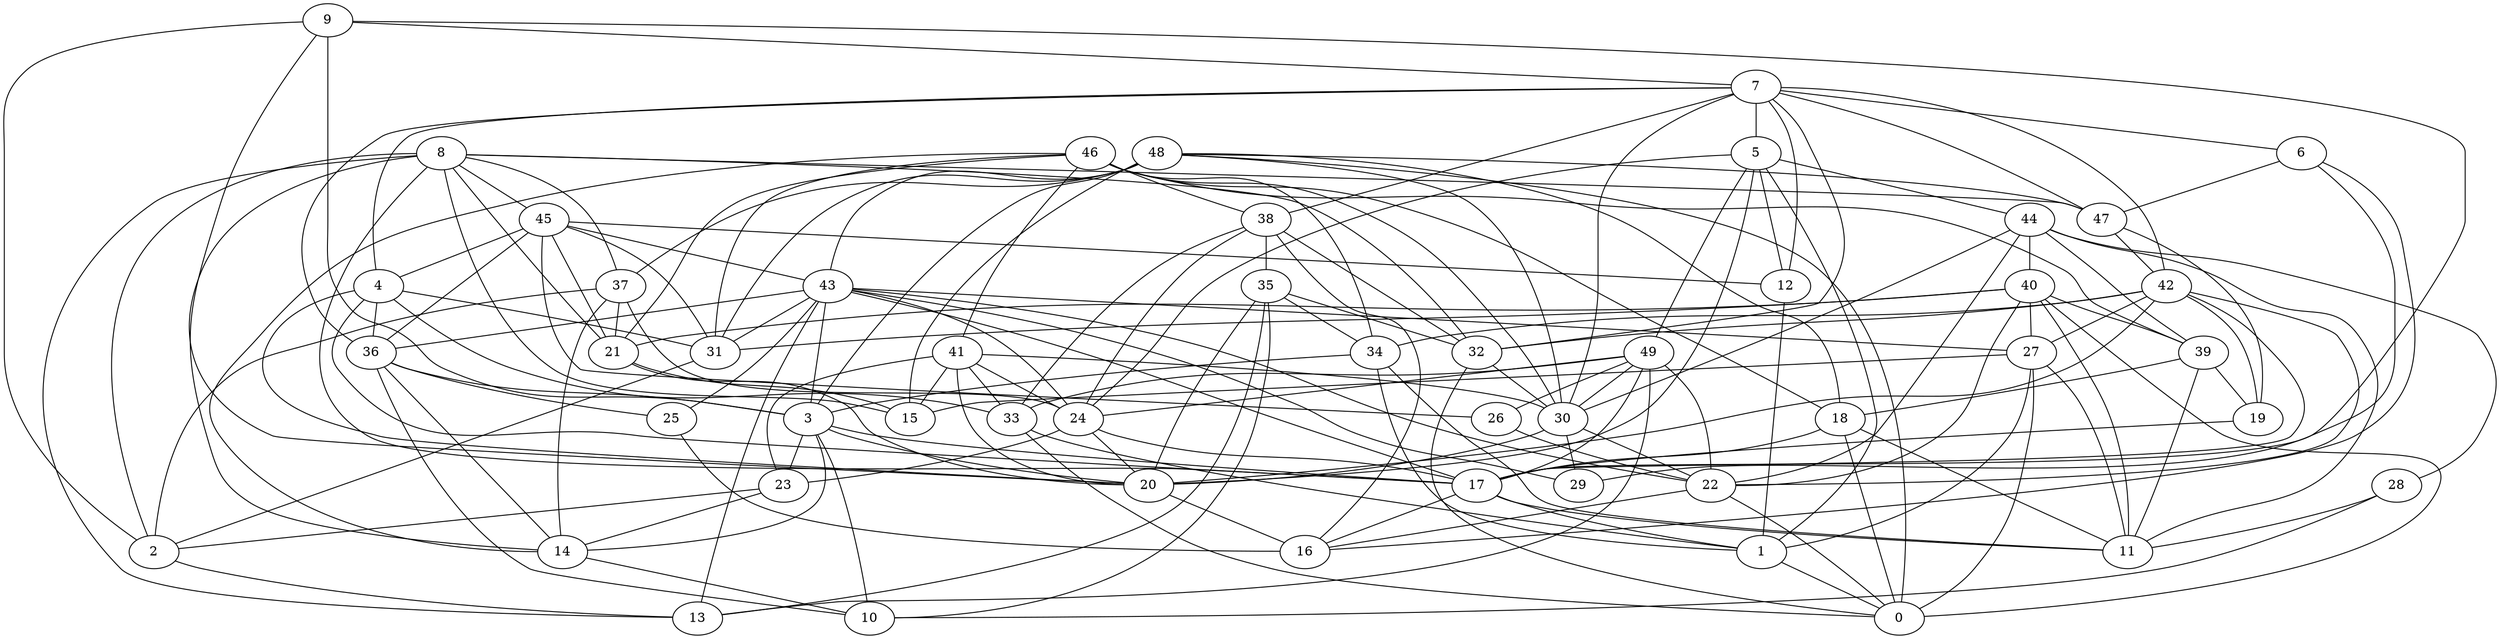 digraph GG_graph {

subgraph G_graph {
edge [color = black]
"24" -> "17" [dir = none]
"26" -> "22" [dir = none]
"5" -> "24" [dir = none]
"5" -> "49" [dir = none]
"5" -> "44" [dir = none]
"33" -> "0" [dir = none]
"42" -> "27" [dir = none]
"42" -> "17" [dir = none]
"49" -> "17" [dir = none]
"49" -> "33" [dir = none]
"49" -> "22" [dir = none]
"49" -> "30" [dir = none]
"39" -> "18" [dir = none]
"36" -> "25" [dir = none]
"36" -> "10" [dir = none]
"1" -> "0" [dir = none]
"7" -> "12" [dir = none]
"7" -> "36" [dir = none]
"7" -> "47" [dir = none]
"7" -> "4" [dir = none]
"7" -> "32" [dir = none]
"7" -> "6" [dir = none]
"7" -> "38" [dir = none]
"46" -> "14" [dir = none]
"46" -> "39" [dir = none]
"46" -> "30" [dir = none]
"46" -> "18" [dir = none]
"46" -> "41" [dir = none]
"41" -> "24" [dir = none]
"28" -> "10" [dir = none]
"40" -> "11" [dir = none]
"40" -> "31" [dir = none]
"17" -> "16" [dir = none]
"17" -> "11" [dir = none]
"17" -> "1" [dir = none]
"38" -> "24" [dir = none]
"8" -> "13" [dir = none]
"8" -> "2" [dir = none]
"8" -> "45" [dir = none]
"8" -> "15" [dir = none]
"8" -> "17" [dir = none]
"8" -> "20" [dir = none]
"8" -> "37" [dir = none]
"8" -> "32" [dir = none]
"8" -> "47" [dir = none]
"44" -> "11" [dir = none]
"44" -> "22" [dir = none]
"44" -> "28" [dir = none]
"22" -> "0" [dir = none]
"22" -> "16" [dir = none]
"9" -> "2" [dir = none]
"9" -> "7" [dir = none]
"43" -> "36" [dir = none]
"43" -> "22" [dir = none]
"43" -> "24" [dir = none]
"43" -> "17" [dir = none]
"43" -> "27" [dir = none]
"43" -> "13" [dir = none]
"43" -> "25" [dir = none]
"43" -> "29" [dir = none]
"48" -> "0" [dir = none]
"48" -> "43" [dir = none]
"18" -> "11" [dir = none]
"18" -> "17" [dir = none]
"19" -> "17" [dir = none]
"37" -> "21" [dir = none]
"37" -> "24" [dir = none]
"37" -> "14" [dir = none]
"37" -> "2" [dir = none]
"34" -> "1" [dir = none]
"34" -> "3" [dir = none]
"14" -> "10" [dir = none]
"47" -> "19" [dir = none]
"27" -> "15" [dir = none]
"27" -> "0" [dir = none]
"27" -> "11" [dir = none]
"35" -> "34" [dir = none]
"35" -> "20" [dir = none]
"20" -> "16" [dir = none]
"4" -> "33" [dir = none]
"4" -> "17" [dir = none]
"4" -> "31" [dir = none]
"21" -> "15" [dir = none]
"23" -> "14" [dir = none]
"3" -> "23" [dir = none]
"3" -> "17" [dir = none]
"3" -> "14" [dir = none]
"30" -> "29" [dir = none]
"30" -> "20" [dir = none]
"30" -> "22" [dir = none]
"6" -> "29" [dir = none]
"45" -> "31" [dir = none]
"45" -> "21" [dir = none]
"45" -> "36" [dir = none]
"45" -> "26" [dir = none]
"45" -> "43" [dir = none]
"45" -> "4" [dir = none]
"45" -> "12" [dir = none]
"47" -> "42" [dir = none]
"44" -> "30" [dir = none]
"40" -> "22" [dir = none]
"8" -> "21" [dir = none]
"41" -> "20" [dir = none]
"33" -> "1" [dir = none]
"38" -> "32" [dir = none]
"49" -> "24" [dir = none]
"24" -> "23" [dir = none]
"34" -> "11" [dir = none]
"46" -> "21" [dir = none]
"6" -> "16" [dir = none]
"5" -> "12" [dir = none]
"38" -> "16" [dir = none]
"48" -> "3" [dir = none]
"42" -> "32" [dir = none]
"5" -> "1" [dir = none]
"27" -> "1" [dir = none]
"23" -> "2" [dir = none]
"41" -> "23" [dir = none]
"48" -> "31" [dir = none]
"7" -> "5" [dir = none]
"9" -> "3" [dir = none]
"49" -> "13" [dir = none]
"40" -> "21" [dir = none]
"6" -> "47" [dir = none]
"3" -> "10" [dir = none]
"42" -> "34" [dir = none]
"4" -> "36" [dir = none]
"25" -> "16" [dir = none]
"46" -> "31" [dir = none]
"3" -> "20" [dir = none]
"7" -> "42" [dir = none]
"42" -> "20" [dir = none]
"31" -> "2" [dir = none]
"46" -> "38" [dir = none]
"48" -> "18" [dir = none]
"28" -> "11" [dir = none]
"9" -> "14" [dir = none]
"41" -> "30" [dir = none]
"41" -> "15" [dir = none]
"24" -> "20" [dir = none]
"7" -> "30" [dir = none]
"39" -> "11" [dir = none]
"48" -> "47" [dir = none]
"21" -> "20" [dir = none]
"12" -> "1" [dir = none]
"48" -> "37" [dir = none]
"35" -> "13" [dir = none]
"43" -> "3" [dir = none]
"40" -> "0" [dir = none]
"48" -> "30" [dir = none]
"36" -> "3" [dir = none]
"18" -> "0" [dir = none]
"44" -> "40" [dir = none]
"40" -> "27" [dir = none]
"39" -> "19" [dir = none]
"35" -> "10" [dir = none]
"42" -> "19" [dir = none]
"4" -> "20" [dir = none]
"38" -> "35" [dir = none]
"32" -> "0" [dir = none]
"2" -> "13" [dir = none]
"42" -> "22" [dir = none]
"40" -> "39" [dir = none]
"41" -> "33" [dir = none]
"32" -> "30" [dir = none]
"9" -> "17" [dir = none]
"5" -> "20" [dir = none]
"36" -> "14" [dir = none]
"46" -> "34" [dir = none]
"38" -> "33" [dir = none]
"44" -> "39" [dir = none]
"48" -> "15" [dir = none]
"35" -> "32" [dir = none]
"43" -> "31" [dir = none]
"49" -> "26" [dir = none]
}

}
